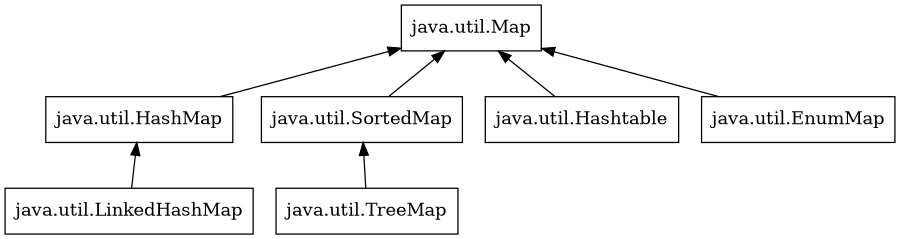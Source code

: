 digraph {
  size="6,11"
  rankdir="BT"
  node          [shape=box]
  map           [label="java.util.Map"]
  hashmap       [label="java.util.HashMap"]
  sortedmap     [label="java.util.SortedMap"]
  linkedhashmap [label="java.util.LinkedHashMap"]
  treemap       [label="java.util.TreeMap"]
  hashtable     [label="java.util.Hashtable"]
  enummap       [label="java.util.EnumMap"]
  
  {hashmap,sortedmap,hashtable,enummap} -> map
  treemap -> sortedmap
  linkedhashmap -> hashmap
}
